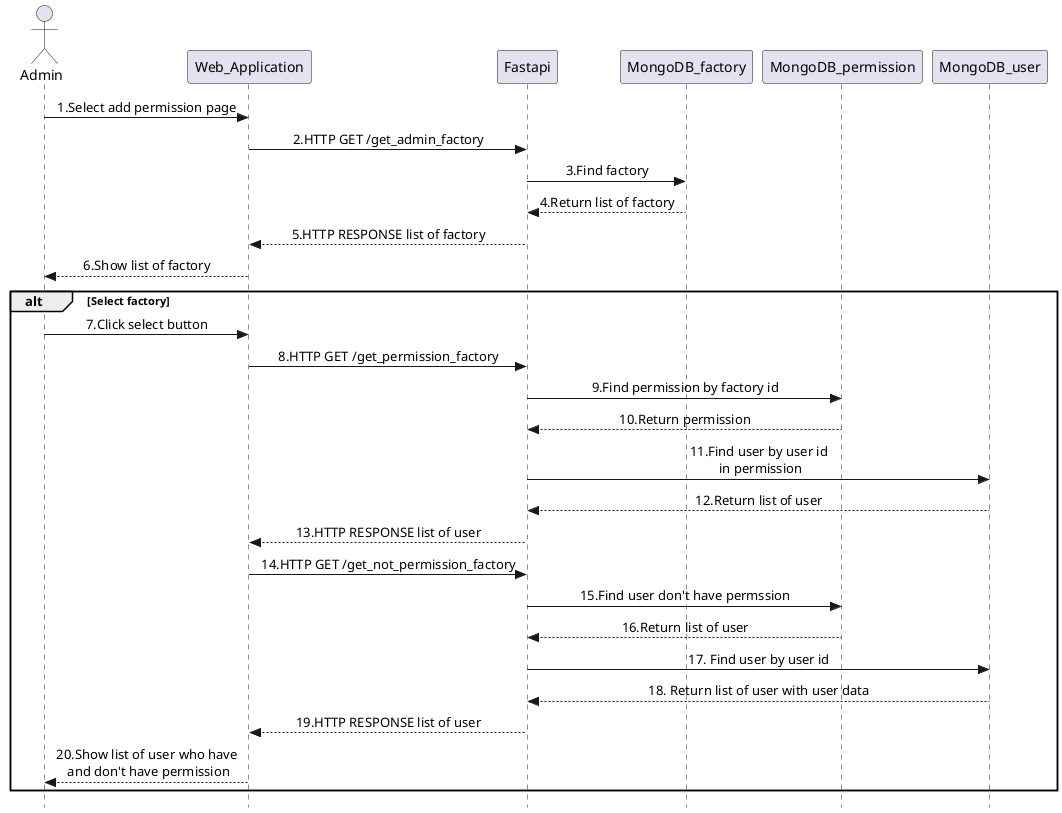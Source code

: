 @startuml Roof_Surface_Admin_openPermission
skinparam Style strictuml
skinparam SequenceMessageAlignment center
actor Admin as admin
participant Web_Application as web_app
participant Fastapi as fastapi
participant MongoDB_factory as factory
participant MongoDB_permission as permission
participant MongoDB_user as user
admin -> web_app : 1.Select add permission page 
web_app -> fastapi : 2.HTTP GET /get_admin_factory
fastapi -> factory : 3.Find factory 
factory --> fastapi : 4.Return list of factory
fastapi --> web_app : 5.HTTP RESPONSE list of factory
web_app --> admin : 6.Show list of factory
alt Select factory
admin -> web_app : 7.Click select button 
web_app -> fastapi : 8.HTTP GET /get_permission_factory
fastapi -> permission : 9.Find permission by factory id
permission --> fastapi : 10.Return permission
fastapi -> user : 11.Find user by user id\n in permission
user --> fastapi : 12.Return list of user
fastapi --> web_app : 13.HTTP RESPONSE list of user
web_app -> fastapi : 14.HTTP GET /get_not_permission_factory
fastapi -> permission : 15.Find user don't have permssion
permission --> fastapi : 16.Return list of user
fastapi -> user : 17. Find user by user id
user --> fastapi : 18. Return list of user with user data
fastapi --> web_app : 19.HTTP RESPONSE list of user
web_app --> admin : 20.Show list of user who have\n and don't have permission
end
@enduml